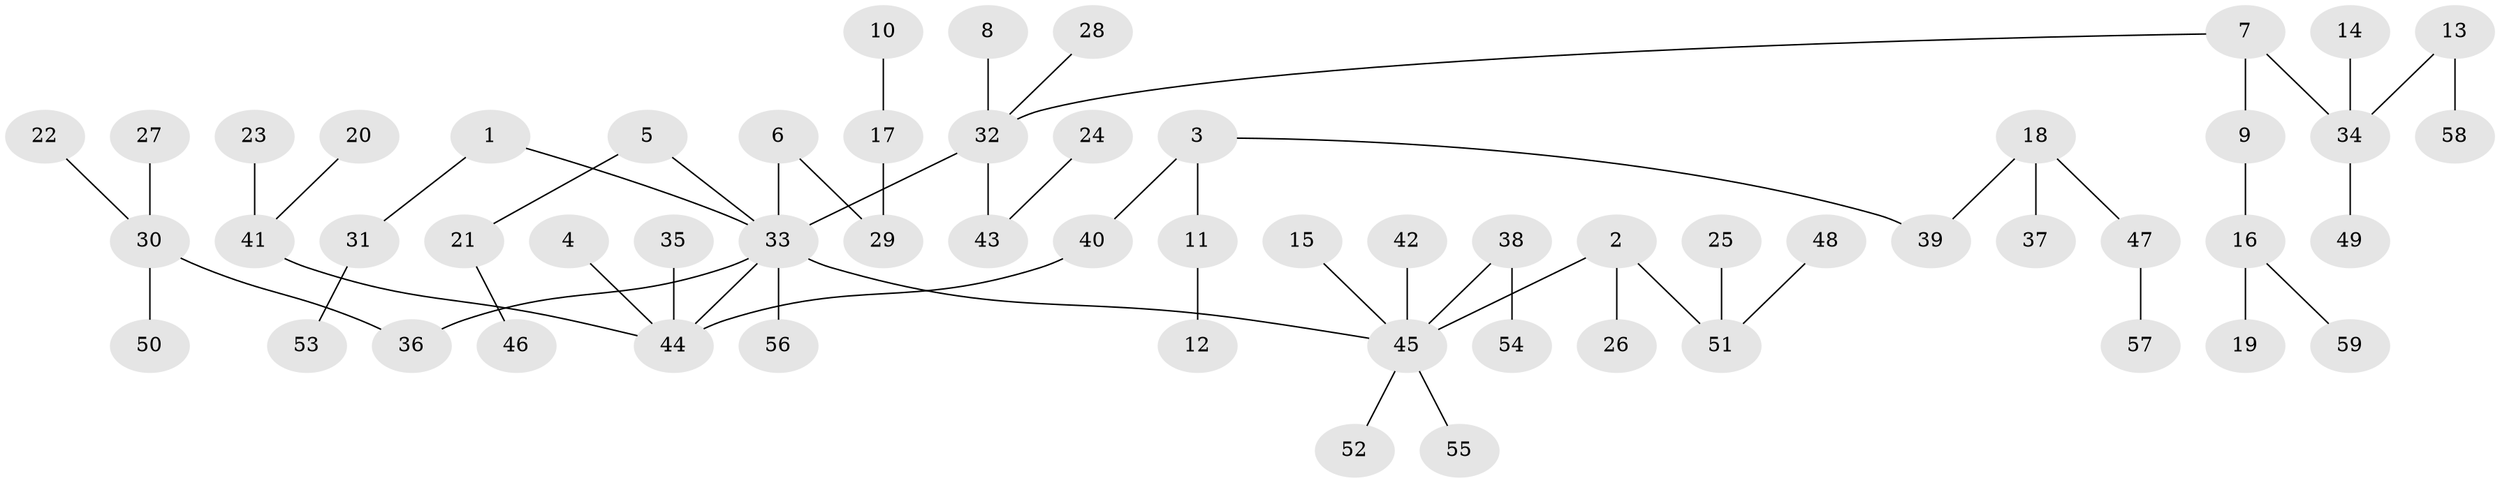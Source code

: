 // original degree distribution, {9: 0.01694915254237288, 6: 0.00847457627118644, 2: 0.2288135593220339, 3: 0.16101694915254236, 4: 0.05084745762711865, 1: 0.5084745762711864, 5: 0.025423728813559324}
// Generated by graph-tools (version 1.1) at 2025/02/03/09/25 03:02:18]
// undirected, 59 vertices, 58 edges
graph export_dot {
graph [start="1"]
  node [color=gray90,style=filled];
  1;
  2;
  3;
  4;
  5;
  6;
  7;
  8;
  9;
  10;
  11;
  12;
  13;
  14;
  15;
  16;
  17;
  18;
  19;
  20;
  21;
  22;
  23;
  24;
  25;
  26;
  27;
  28;
  29;
  30;
  31;
  32;
  33;
  34;
  35;
  36;
  37;
  38;
  39;
  40;
  41;
  42;
  43;
  44;
  45;
  46;
  47;
  48;
  49;
  50;
  51;
  52;
  53;
  54;
  55;
  56;
  57;
  58;
  59;
  1 -- 31 [weight=1.0];
  1 -- 33 [weight=1.0];
  2 -- 26 [weight=1.0];
  2 -- 45 [weight=1.0];
  2 -- 51 [weight=1.0];
  3 -- 11 [weight=1.0];
  3 -- 39 [weight=1.0];
  3 -- 40 [weight=1.0];
  4 -- 44 [weight=1.0];
  5 -- 21 [weight=1.0];
  5 -- 33 [weight=1.0];
  6 -- 29 [weight=1.0];
  6 -- 33 [weight=1.0];
  7 -- 9 [weight=1.0];
  7 -- 32 [weight=1.0];
  7 -- 34 [weight=1.0];
  8 -- 32 [weight=1.0];
  9 -- 16 [weight=1.0];
  10 -- 17 [weight=1.0];
  11 -- 12 [weight=1.0];
  13 -- 34 [weight=1.0];
  13 -- 58 [weight=1.0];
  14 -- 34 [weight=1.0];
  15 -- 45 [weight=1.0];
  16 -- 19 [weight=1.0];
  16 -- 59 [weight=1.0];
  17 -- 29 [weight=1.0];
  18 -- 37 [weight=1.0];
  18 -- 39 [weight=1.0];
  18 -- 47 [weight=1.0];
  20 -- 41 [weight=1.0];
  21 -- 46 [weight=1.0];
  22 -- 30 [weight=1.0];
  23 -- 41 [weight=1.0];
  24 -- 43 [weight=1.0];
  25 -- 51 [weight=1.0];
  27 -- 30 [weight=1.0];
  28 -- 32 [weight=1.0];
  30 -- 36 [weight=1.0];
  30 -- 50 [weight=1.0];
  31 -- 53 [weight=1.0];
  32 -- 33 [weight=1.0];
  32 -- 43 [weight=1.0];
  33 -- 36 [weight=1.0];
  33 -- 44 [weight=1.0];
  33 -- 45 [weight=1.0];
  33 -- 56 [weight=1.0];
  34 -- 49 [weight=1.0];
  35 -- 44 [weight=1.0];
  38 -- 45 [weight=1.0];
  38 -- 54 [weight=1.0];
  40 -- 44 [weight=1.0];
  41 -- 44 [weight=1.0];
  42 -- 45 [weight=1.0];
  45 -- 52 [weight=1.0];
  45 -- 55 [weight=1.0];
  47 -- 57 [weight=1.0];
  48 -- 51 [weight=1.0];
}
